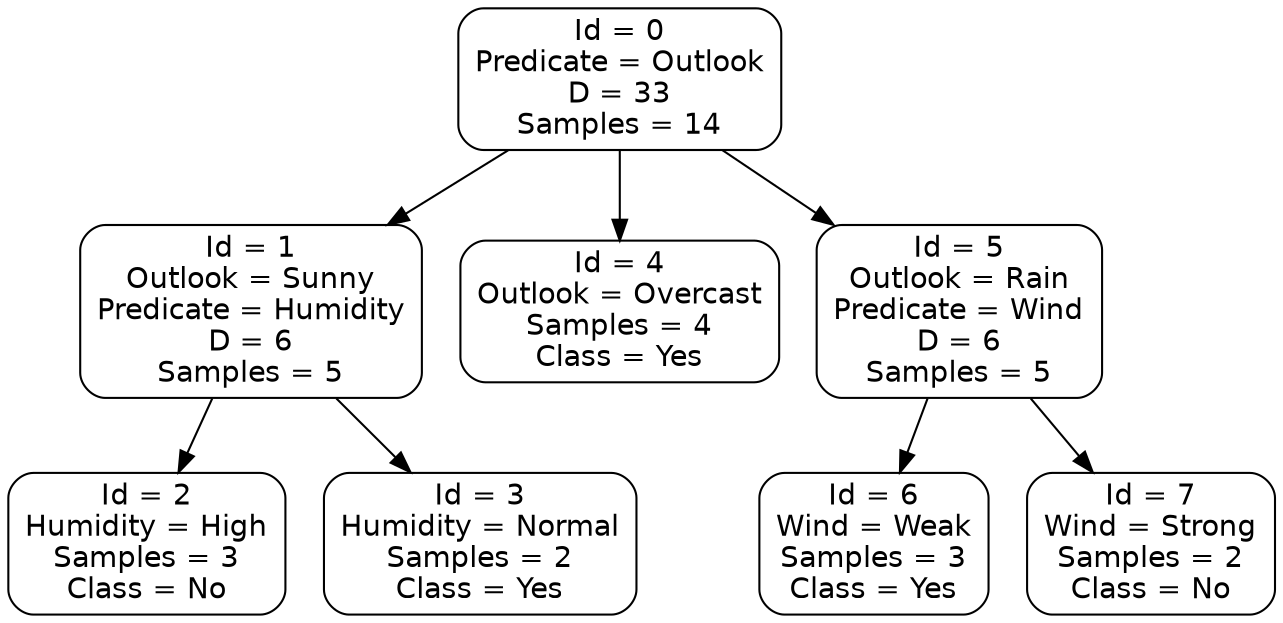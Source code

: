 digraph Tree { 
node [shape=box, style="filled, rounded", color="black", fontname=helvetica] ; 
edge [fontname=helvetica] ;
0[label="Id = 0
Predicate = Outlook
D = 33
Samples = 14
", fillcolor="#ffffff"];
1[label="Id = 1
Outlook = Sunny
Predicate = Humidity
D = 6
Samples = 5
", fillcolor="#ffffff"];
0 -> 1;
4[label="Id = 4
Outlook = Overcast
Samples = 4
Class = Yes", fillcolor="#ffffff"];
0 -> 4;
5[label="Id = 5
Outlook = Rain
Predicate = Wind
D = 6
Samples = 5
", fillcolor="#ffffff"];
0 -> 5;
1[label="Id = 1
Outlook = Sunny
Predicate = Humidity
D = 6
Samples = 5
", fillcolor="#ffffff"];
2[label="Id = 2
Humidity = High
Samples = 3
Class = No", fillcolor="#ffffff"];
1 -> 2;
3[label="Id = 3
Humidity = Normal
Samples = 2
Class = Yes", fillcolor="#ffffff"];
1 -> 3;
2[label="Id = 2
Humidity = High
Samples = 3
Class = No", fillcolor="#ffffff"];
3[label="Id = 3
Humidity = Normal
Samples = 2
Class = Yes", fillcolor="#ffffff"];
4[label="Id = 4
Outlook = Overcast
Samples = 4
Class = Yes", fillcolor="#ffffff"];
5[label="Id = 5
Outlook = Rain
Predicate = Wind
D = 6
Samples = 5
", fillcolor="#ffffff"];
6[label="Id = 6
Wind = Weak
Samples = 3
Class = Yes", fillcolor="#ffffff"];
5 -> 6;
7[label="Id = 7
Wind = Strong
Samples = 2
Class = No", fillcolor="#ffffff"];
5 -> 7;
6[label="Id = 6
Wind = Weak
Samples = 3
Class = Yes", fillcolor="#ffffff"];
7[label="Id = 7
Wind = Strong
Samples = 2
Class = No", fillcolor="#ffffff"];
}